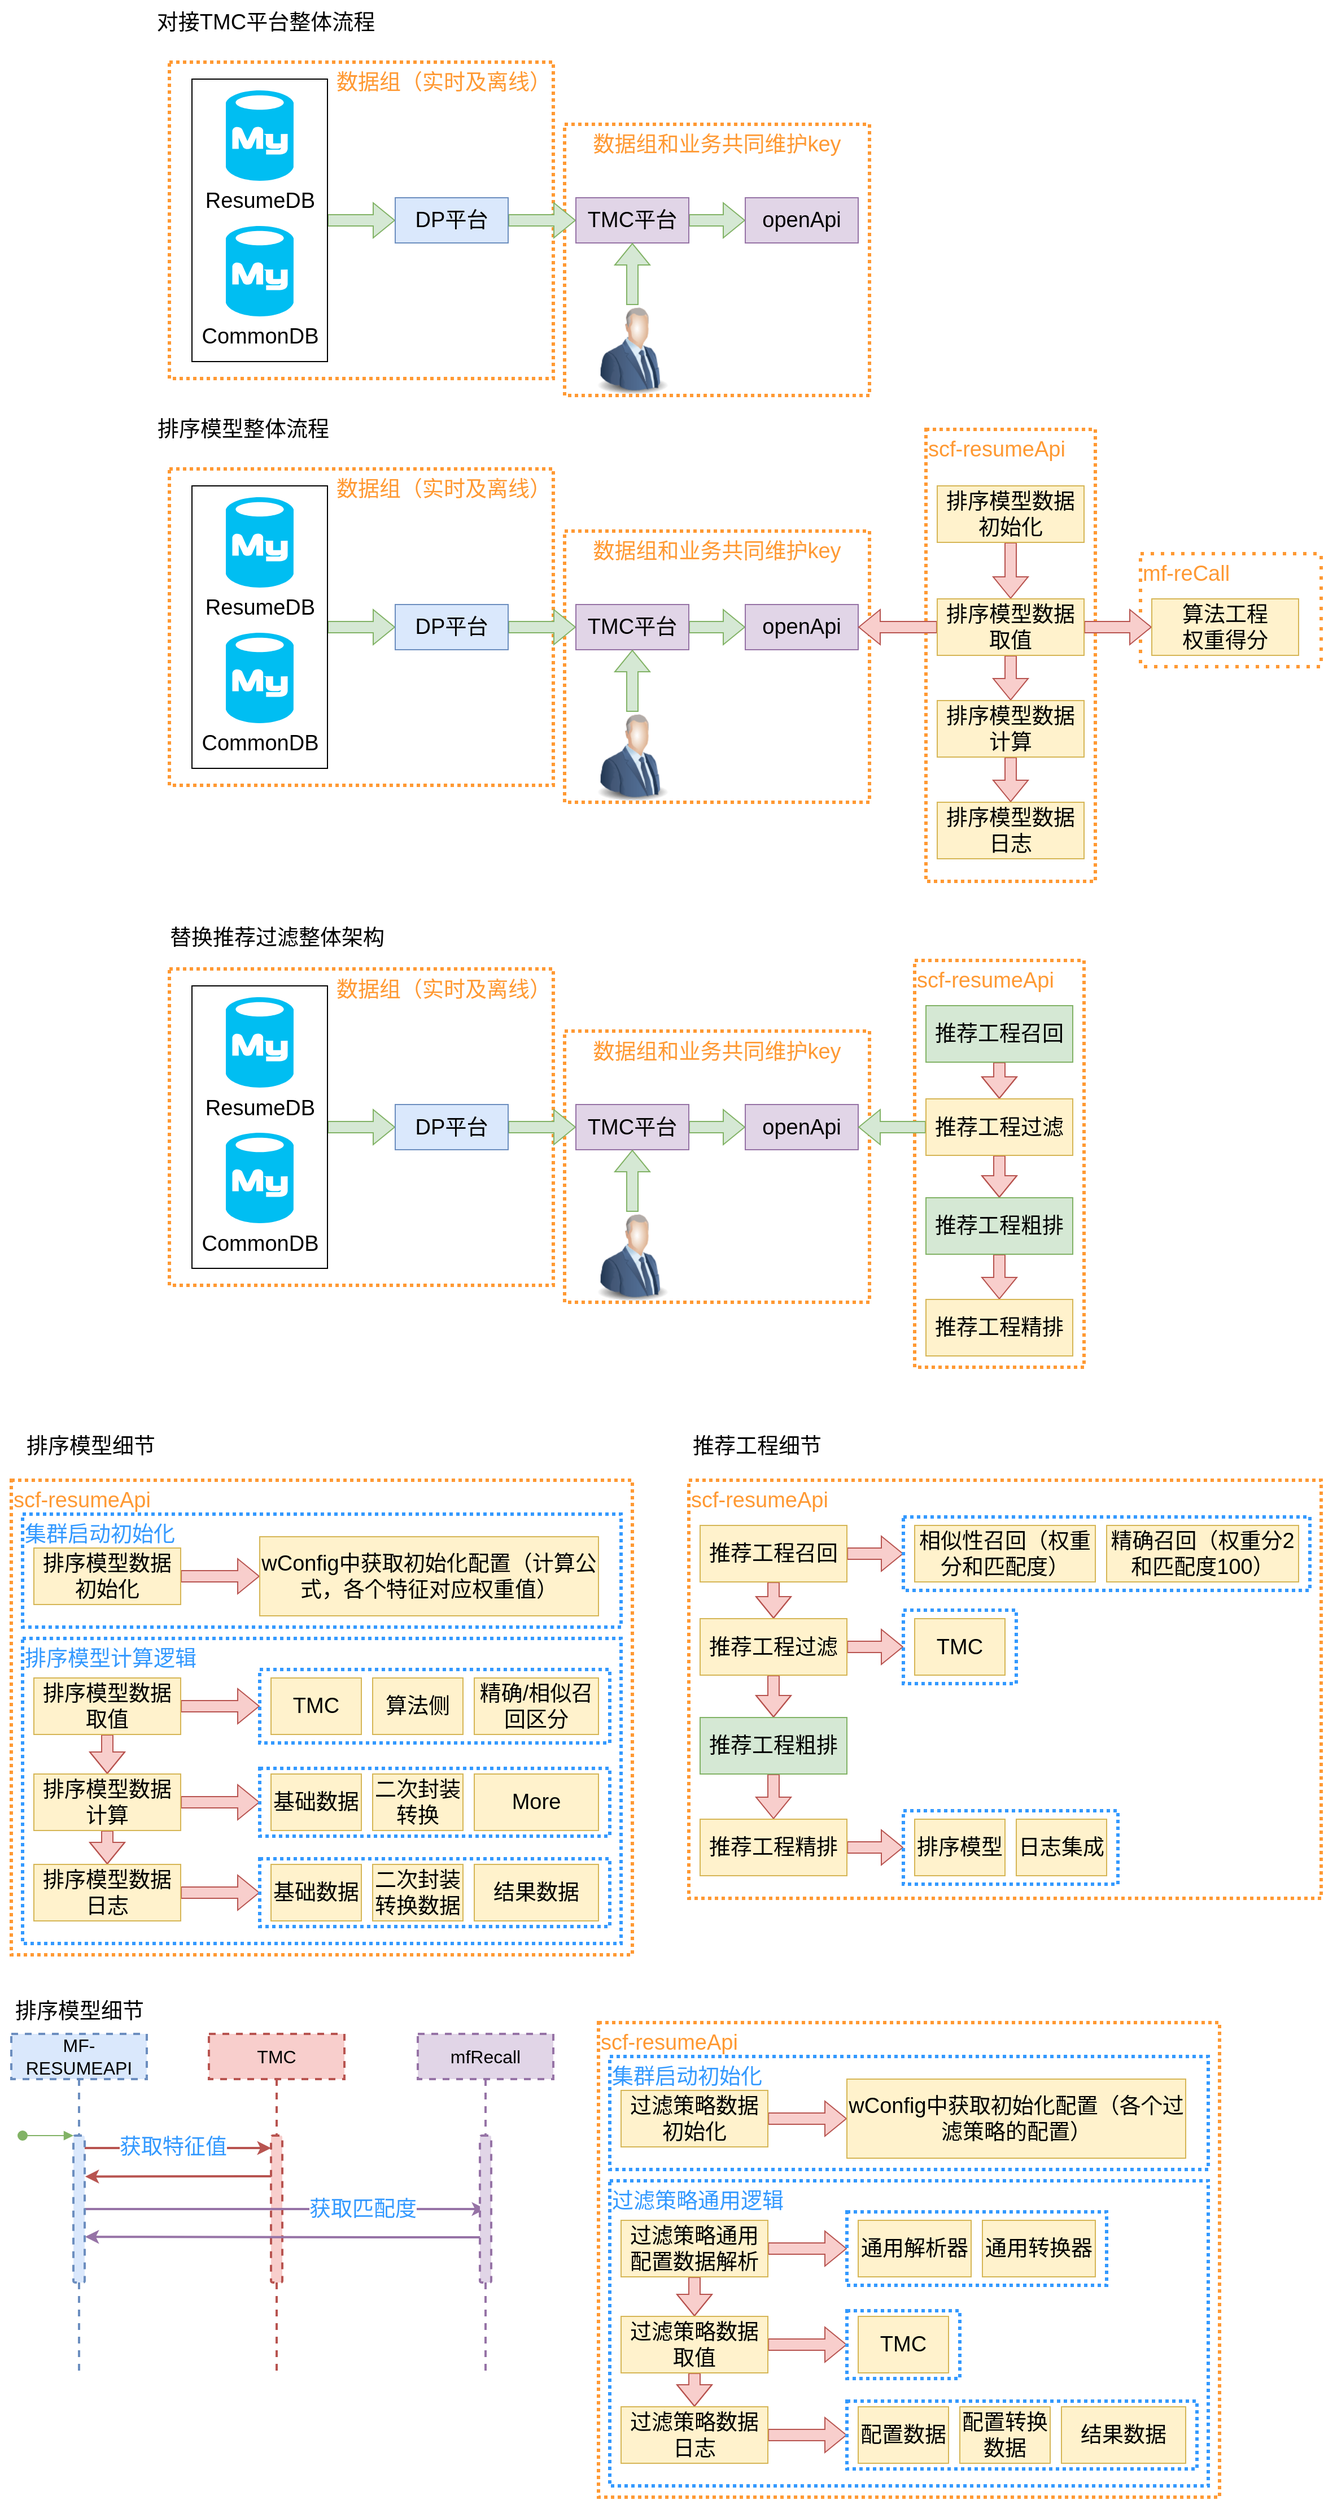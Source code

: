 <mxfile version="20.8.20" type="github">
  <diagram name="第 1 页" id="5mH8K1Bypizfiuxwx8Hr">
    <mxGraphModel dx="2166" dy="1158" grid="1" gridSize="10" guides="1" tooltips="1" connect="1" arrows="1" fold="1" page="0" pageScale="1" pageWidth="827" pageHeight="1169" math="0" shadow="0">
      <root>
        <mxCell id="0" />
        <mxCell id="1" parent="0" />
        <mxCell id="ymhxMs8yh-sM8fpUY3Rv-114" value="scf-resumeApi" style="rounded=0;whiteSpace=wrap;html=1;fontSize=19;dashed=1;dashPattern=1 1;strokeWidth=3;strokeColor=#FF9933;align=left;verticalAlign=top;fontColor=#FF9933;" vertex="1" parent="1">
          <mxGeometry x="-480" y="1200" width="550" height="420" as="geometry" />
        </mxCell>
        <mxCell id="ymhxMs8yh-sM8fpUY3Rv-125" value="排序模型计算逻辑" style="rounded=0;whiteSpace=wrap;html=1;dashed=1;dashPattern=1 1;strokeColor=#3399FF;strokeWidth=3;fontSize=19;fontColor=#3399FF;align=left;verticalAlign=top;" vertex="1" parent="1">
          <mxGeometry x="-470" y="1340" width="530" height="270" as="geometry" />
        </mxCell>
        <mxCell id="ymhxMs8yh-sM8fpUY3Rv-124" value="集群启动初始化" style="rounded=0;whiteSpace=wrap;html=1;dashed=1;dashPattern=1 1;strokeColor=#3399FF;strokeWidth=3;fontSize=19;fontColor=#3399FF;align=left;verticalAlign=top;" vertex="1" parent="1">
          <mxGeometry x="-470" y="1230" width="530" height="100" as="geometry" />
        </mxCell>
        <mxCell id="ymhxMs8yh-sM8fpUY3Rv-85" value="数据组和业务共同维护key" style="rounded=0;whiteSpace=wrap;html=1;dashed=1;dashPattern=1 1;strokeColor=#FF9933;strokeWidth=3;fontSize=19;fontColor=#FF9933;align=center;verticalAlign=top;" vertex="1" parent="1">
          <mxGeometry x="10" y="360" width="270" height="240" as="geometry" />
        </mxCell>
        <mxCell id="ymhxMs8yh-sM8fpUY3Rv-83" value="数据组和业务共同维护key" style="rounded=0;whiteSpace=wrap;html=1;dashed=1;dashPattern=1 1;strokeColor=#FF9933;strokeWidth=3;fontSize=19;fontColor=#FF9933;align=center;verticalAlign=top;" vertex="1" parent="1">
          <mxGeometry x="10" width="270" height="240" as="geometry" />
        </mxCell>
        <mxCell id="ymhxMs8yh-sM8fpUY3Rv-82" value="数据组（实时及离线）&lt;div style=&quot;&quot;&gt;&lt;/div&gt;" style="rounded=0;whiteSpace=wrap;html=1;dashed=1;dashPattern=1 1;strokeColor=#FF9933;strokeWidth=3;fontSize=19;fontColor=#FF9933;align=right;verticalAlign=top;" vertex="1" parent="1">
          <mxGeometry x="-340" y="305" width="340" height="280" as="geometry" />
        </mxCell>
        <mxCell id="ymhxMs8yh-sM8fpUY3Rv-81" value="数据组（实时及离线）" style="rounded=0;whiteSpace=wrap;html=1;dashed=1;dashPattern=1 1;strokeColor=#FF9933;strokeWidth=3;fontSize=19;fontColor=#FF9933;align=right;verticalAlign=top;" vertex="1" parent="1">
          <mxGeometry x="-340" y="-55" width="340" height="280" as="geometry" />
        </mxCell>
        <mxCell id="ymhxMs8yh-sM8fpUY3Rv-80" value="mf-reCall" style="rounded=0;whiteSpace=wrap;html=1;dashed=1;dashPattern=1 2;strokeColor=#FF9933;strokeWidth=3;fontSize=19;fontColor=#FF9933;align=left;verticalAlign=top;" vertex="1" parent="1">
          <mxGeometry x="520" y="380" width="160" height="100" as="geometry" />
        </mxCell>
        <mxCell id="ymhxMs8yh-sM8fpUY3Rv-73" value="scf-resumeApi" style="rounded=0;whiteSpace=wrap;html=1;fontSize=19;dashed=1;dashPattern=1 1;strokeWidth=3;strokeColor=#FF9933;align=left;verticalAlign=top;fontColor=#FF9933;" vertex="1" parent="1">
          <mxGeometry x="330" y="270" width="150" height="400" as="geometry" />
        </mxCell>
        <mxCell id="ymhxMs8yh-sM8fpUY3Rv-33" style="edgeStyle=orthogonalEdgeStyle;shape=flexArrow;rounded=0;orthogonalLoop=1;jettySize=auto;html=1;entryX=0;entryY=0.5;entryDx=0;entryDy=0;fontSize=19;fillColor=#d5e8d4;strokeColor=#82b366;" edge="1" parent="1" source="ymhxMs8yh-sM8fpUY3Rv-4" target="ymhxMs8yh-sM8fpUY3Rv-6">
          <mxGeometry relative="1" as="geometry" />
        </mxCell>
        <mxCell id="ymhxMs8yh-sM8fpUY3Rv-4" value="" style="rounded=0;whiteSpace=wrap;html=1;fontSize=19;" vertex="1" parent="1">
          <mxGeometry x="-320" y="-40" width="120" height="250" as="geometry" />
        </mxCell>
        <mxCell id="ymhxMs8yh-sM8fpUY3Rv-2" value="ResumeDB" style="verticalLabelPosition=bottom;html=1;verticalAlign=top;align=center;strokeColor=none;fillColor=#00BEF2;shape=mxgraph.azure.mysql_database;fontSize=19;" vertex="1" parent="1">
          <mxGeometry x="-290" y="-30" width="60" height="80" as="geometry" />
        </mxCell>
        <mxCell id="ymhxMs8yh-sM8fpUY3Rv-3" value="CommonDB" style="verticalLabelPosition=bottom;html=1;verticalAlign=top;align=center;strokeColor=none;fillColor=#00BEF2;shape=mxgraph.azure.mysql_database;fontSize=19;" vertex="1" parent="1">
          <mxGeometry x="-290" y="90" width="60" height="80" as="geometry" />
        </mxCell>
        <mxCell id="ymhxMs8yh-sM8fpUY3Rv-32" style="edgeStyle=orthogonalEdgeStyle;shape=flexArrow;rounded=0;orthogonalLoop=1;jettySize=auto;html=1;entryX=0;entryY=0.5;entryDx=0;entryDy=0;fontSize=19;fillColor=#d5e8d4;strokeColor=#82b366;" edge="1" parent="1" source="ymhxMs8yh-sM8fpUY3Rv-6" target="ymhxMs8yh-sM8fpUY3Rv-9">
          <mxGeometry relative="1" as="geometry" />
        </mxCell>
        <mxCell id="ymhxMs8yh-sM8fpUY3Rv-6" value="DP平台" style="rounded=0;whiteSpace=wrap;html=1;fontSize=19;fillColor=#dae8fc;strokeColor=#6c8ebf;" vertex="1" parent="1">
          <mxGeometry x="-140" y="65" width="100" height="40" as="geometry" />
        </mxCell>
        <mxCell id="ymhxMs8yh-sM8fpUY3Rv-31" style="edgeStyle=orthogonalEdgeStyle;shape=flexArrow;rounded=0;orthogonalLoop=1;jettySize=auto;html=1;entryX=0;entryY=0.5;entryDx=0;entryDy=0;fontSize=19;fillColor=#d5e8d4;strokeColor=#82b366;" edge="1" parent="1" source="ymhxMs8yh-sM8fpUY3Rv-9" target="ymhxMs8yh-sM8fpUY3Rv-18">
          <mxGeometry relative="1" as="geometry" />
        </mxCell>
        <mxCell id="ymhxMs8yh-sM8fpUY3Rv-9" value="TMC平台" style="rounded=0;whiteSpace=wrap;html=1;fontSize=19;fillColor=#e1d5e7;strokeColor=#9673a6;" vertex="1" parent="1">
          <mxGeometry x="20" y="65" width="100" height="40" as="geometry" />
        </mxCell>
        <mxCell id="ymhxMs8yh-sM8fpUY3Rv-35" style="edgeStyle=orthogonalEdgeStyle;shape=flexArrow;rounded=0;orthogonalLoop=1;jettySize=auto;html=1;entryX=0.5;entryY=1;entryDx=0;entryDy=0;fontSize=19;fillColor=#d5e8d4;strokeColor=#82b366;" edge="1" parent="1" source="ymhxMs8yh-sM8fpUY3Rv-10" target="ymhxMs8yh-sM8fpUY3Rv-9">
          <mxGeometry relative="1" as="geometry" />
        </mxCell>
        <mxCell id="ymhxMs8yh-sM8fpUY3Rv-10" value="" style="image;html=1;image=img/lib/clip_art/people/Suit_Man_Blue_128x128.png;fontSize=19;" vertex="1" parent="1">
          <mxGeometry x="30" y="160" width="80" height="80" as="geometry" />
        </mxCell>
        <mxCell id="ymhxMs8yh-sM8fpUY3Rv-18" value="openApi" style="rounded=0;whiteSpace=wrap;html=1;fontSize=19;fillColor=#e1d5e7;strokeColor=#9673a6;" vertex="1" parent="1">
          <mxGeometry x="170" y="65" width="100" height="40" as="geometry" />
        </mxCell>
        <mxCell id="ymhxMs8yh-sM8fpUY3Rv-26" value="对接TMC平台整体流程" style="text;html=1;align=center;verticalAlign=middle;resizable=0;points=[];autosize=1;strokeColor=none;fillColor=none;fontSize=19;" vertex="1" parent="1">
          <mxGeometry x="-365" y="-110" width="220" height="40" as="geometry" />
        </mxCell>
        <mxCell id="ymhxMs8yh-sM8fpUY3Rv-36" value="排序模型整体流程" style="text;html=1;align=center;verticalAlign=middle;resizable=0;points=[];autosize=1;strokeColor=none;fillColor=none;fontSize=19;" vertex="1" parent="1">
          <mxGeometry x="-365" y="250" width="180" height="40" as="geometry" />
        </mxCell>
        <mxCell id="ymhxMs8yh-sM8fpUY3Rv-49" style="edgeStyle=orthogonalEdgeStyle;shape=flexArrow;rounded=0;orthogonalLoop=1;jettySize=auto;html=1;entryX=0;entryY=0.5;entryDx=0;entryDy=0;fontSize=19;fillColor=#d5e8d4;strokeColor=#82b366;" edge="1" parent="1" source="ymhxMs8yh-sM8fpUY3Rv-50" target="ymhxMs8yh-sM8fpUY3Rv-54">
          <mxGeometry relative="1" as="geometry" />
        </mxCell>
        <mxCell id="ymhxMs8yh-sM8fpUY3Rv-50" value="" style="rounded=0;whiteSpace=wrap;html=1;fontSize=19;" vertex="1" parent="1">
          <mxGeometry x="-320" y="320" width="120" height="250" as="geometry" />
        </mxCell>
        <mxCell id="ymhxMs8yh-sM8fpUY3Rv-51" value="ResumeDB" style="verticalLabelPosition=bottom;html=1;verticalAlign=top;align=center;strokeColor=none;fillColor=#00BEF2;shape=mxgraph.azure.mysql_database;fontSize=19;" vertex="1" parent="1">
          <mxGeometry x="-290" y="330" width="60" height="80" as="geometry" />
        </mxCell>
        <mxCell id="ymhxMs8yh-sM8fpUY3Rv-52" value="CommonDB" style="verticalLabelPosition=bottom;html=1;verticalAlign=top;align=center;strokeColor=none;fillColor=#00BEF2;shape=mxgraph.azure.mysql_database;fontSize=19;" vertex="1" parent="1">
          <mxGeometry x="-290" y="450" width="60" height="80" as="geometry" />
        </mxCell>
        <mxCell id="ymhxMs8yh-sM8fpUY3Rv-53" style="edgeStyle=orthogonalEdgeStyle;shape=flexArrow;rounded=0;orthogonalLoop=1;jettySize=auto;html=1;entryX=0;entryY=0.5;entryDx=0;entryDy=0;fontSize=19;fillColor=#d5e8d4;strokeColor=#82b366;" edge="1" parent="1" source="ymhxMs8yh-sM8fpUY3Rv-54" target="ymhxMs8yh-sM8fpUY3Rv-56">
          <mxGeometry relative="1" as="geometry" />
        </mxCell>
        <mxCell id="ymhxMs8yh-sM8fpUY3Rv-54" value="DP平台" style="rounded=0;whiteSpace=wrap;html=1;fontSize=19;fillColor=#dae8fc;strokeColor=#6c8ebf;" vertex="1" parent="1">
          <mxGeometry x="-140" y="425" width="100" height="40" as="geometry" />
        </mxCell>
        <mxCell id="ymhxMs8yh-sM8fpUY3Rv-55" style="edgeStyle=orthogonalEdgeStyle;shape=flexArrow;rounded=0;orthogonalLoop=1;jettySize=auto;html=1;entryX=0;entryY=0.5;entryDx=0;entryDy=0;fontSize=19;fillColor=#d5e8d4;strokeColor=#82b366;" edge="1" parent="1" source="ymhxMs8yh-sM8fpUY3Rv-56" target="ymhxMs8yh-sM8fpUY3Rv-60">
          <mxGeometry relative="1" as="geometry" />
        </mxCell>
        <mxCell id="ymhxMs8yh-sM8fpUY3Rv-56" value="TMC平台" style="rounded=0;whiteSpace=wrap;html=1;fontSize=19;fillColor=#e1d5e7;strokeColor=#9673a6;" vertex="1" parent="1">
          <mxGeometry x="20" y="425" width="100" height="40" as="geometry" />
        </mxCell>
        <mxCell id="ymhxMs8yh-sM8fpUY3Rv-57" style="edgeStyle=orthogonalEdgeStyle;shape=flexArrow;rounded=0;orthogonalLoop=1;jettySize=auto;html=1;entryX=0.5;entryY=1;entryDx=0;entryDy=0;fontSize=19;fillColor=#d5e8d4;strokeColor=#82b366;" edge="1" parent="1" source="ymhxMs8yh-sM8fpUY3Rv-58" target="ymhxMs8yh-sM8fpUY3Rv-56">
          <mxGeometry relative="1" as="geometry" />
        </mxCell>
        <mxCell id="ymhxMs8yh-sM8fpUY3Rv-58" value="" style="image;html=1;image=img/lib/clip_art/people/Suit_Man_Blue_128x128.png;fontSize=19;" vertex="1" parent="1">
          <mxGeometry x="30" y="520" width="80" height="80" as="geometry" />
        </mxCell>
        <mxCell id="ymhxMs8yh-sM8fpUY3Rv-60" value="openApi" style="rounded=0;whiteSpace=wrap;html=1;fontSize=19;fillColor=#e1d5e7;strokeColor=#9673a6;" vertex="1" parent="1">
          <mxGeometry x="170" y="425" width="100" height="40" as="geometry" />
        </mxCell>
        <mxCell id="ymhxMs8yh-sM8fpUY3Rv-64" value="" style="edgeStyle=orthogonalEdgeStyle;shape=flexArrow;rounded=0;orthogonalLoop=1;jettySize=auto;html=1;fontSize=19;fillColor=#f8cecc;strokeColor=#b85450;" edge="1" parent="1" source="ymhxMs8yh-sM8fpUY3Rv-62" target="ymhxMs8yh-sM8fpUY3Rv-63">
          <mxGeometry relative="1" as="geometry" />
        </mxCell>
        <mxCell id="ymhxMs8yh-sM8fpUY3Rv-62" value="排序模型数据初始化" style="rounded=0;whiteSpace=wrap;html=1;fontSize=19;fillColor=#fff2cc;strokeColor=#d6b656;" vertex="1" parent="1">
          <mxGeometry x="340" y="320" width="130" height="50" as="geometry" />
        </mxCell>
        <mxCell id="ymhxMs8yh-sM8fpUY3Rv-66" value="" style="edgeStyle=orthogonalEdgeStyle;shape=flexArrow;rounded=0;orthogonalLoop=1;jettySize=auto;html=1;fontSize=19;fillColor=#f8cecc;strokeColor=#b85450;" edge="1" parent="1" source="ymhxMs8yh-sM8fpUY3Rv-63" target="ymhxMs8yh-sM8fpUY3Rv-65">
          <mxGeometry relative="1" as="geometry" />
        </mxCell>
        <mxCell id="ymhxMs8yh-sM8fpUY3Rv-71" value="" style="edgeStyle=orthogonalEdgeStyle;shape=flexArrow;rounded=0;orthogonalLoop=1;jettySize=auto;html=1;fontSize=19;fillColor=#f8cecc;strokeColor=#b85450;" edge="1" parent="1" source="ymhxMs8yh-sM8fpUY3Rv-63" target="ymhxMs8yh-sM8fpUY3Rv-70">
          <mxGeometry relative="1" as="geometry" />
        </mxCell>
        <mxCell id="ymhxMs8yh-sM8fpUY3Rv-170" style="edgeStyle=orthogonalEdgeStyle;shape=flexArrow;rounded=0;orthogonalLoop=1;jettySize=auto;html=1;entryX=1;entryY=0.5;entryDx=0;entryDy=0;fontSize=19;fontColor=#3399FF;fillColor=#f8cecc;strokeColor=#b85450;" edge="1" parent="1" source="ymhxMs8yh-sM8fpUY3Rv-63" target="ymhxMs8yh-sM8fpUY3Rv-60">
          <mxGeometry relative="1" as="geometry" />
        </mxCell>
        <mxCell id="ymhxMs8yh-sM8fpUY3Rv-63" value="排序模型数据&lt;br&gt;取值" style="rounded=0;whiteSpace=wrap;html=1;fontSize=19;fillColor=#fff2cc;strokeColor=#d6b656;" vertex="1" parent="1">
          <mxGeometry x="340" y="420" width="130" height="50" as="geometry" />
        </mxCell>
        <mxCell id="ymhxMs8yh-sM8fpUY3Rv-68" value="" style="edgeStyle=orthogonalEdgeStyle;shape=flexArrow;rounded=0;orthogonalLoop=1;jettySize=auto;html=1;fontSize=19;fillColor=#f8cecc;strokeColor=#b85450;" edge="1" parent="1" source="ymhxMs8yh-sM8fpUY3Rv-65" target="ymhxMs8yh-sM8fpUY3Rv-67">
          <mxGeometry relative="1" as="geometry" />
        </mxCell>
        <mxCell id="ymhxMs8yh-sM8fpUY3Rv-65" value="排序模型数据&lt;br&gt;计算" style="rounded=0;whiteSpace=wrap;html=1;fontSize=19;fillColor=#fff2cc;strokeColor=#d6b656;" vertex="1" parent="1">
          <mxGeometry x="340" y="510" width="130" height="50" as="geometry" />
        </mxCell>
        <mxCell id="ymhxMs8yh-sM8fpUY3Rv-67" value="排序模型数据&lt;br&gt;日志" style="rounded=0;whiteSpace=wrap;html=1;fontSize=19;fillColor=#fff2cc;strokeColor=#d6b656;" vertex="1" parent="1">
          <mxGeometry x="340" y="600" width="130" height="50" as="geometry" />
        </mxCell>
        <mxCell id="ymhxMs8yh-sM8fpUY3Rv-70" value="算法工程&lt;br&gt;权重得分" style="rounded=0;whiteSpace=wrap;html=1;fontSize=19;fillColor=#fff2cc;strokeColor=#d6b656;" vertex="1" parent="1">
          <mxGeometry x="530" y="420" width="130" height="50" as="geometry" />
        </mxCell>
        <mxCell id="ymhxMs8yh-sM8fpUY3Rv-74" value="替换推荐过滤整体架构" style="text;html=1;align=center;verticalAlign=middle;resizable=0;points=[];autosize=1;strokeColor=none;fillColor=none;fontSize=19;" vertex="1" parent="1">
          <mxGeometry x="-350" y="700" width="210" height="40" as="geometry" />
        </mxCell>
        <mxCell id="ymhxMs8yh-sM8fpUY3Rv-86" value="数据组和业务共同维护key" style="rounded=0;whiteSpace=wrap;html=1;dashed=1;dashPattern=1 1;strokeColor=#FF9933;strokeWidth=3;fontSize=19;fontColor=#FF9933;align=center;verticalAlign=top;" vertex="1" parent="1">
          <mxGeometry x="10" y="802.5" width="270" height="240" as="geometry" />
        </mxCell>
        <mxCell id="ymhxMs8yh-sM8fpUY3Rv-87" value="数据组（实时及离线）" style="rounded=0;whiteSpace=wrap;html=1;dashed=1;dashPattern=1 1;strokeColor=#FF9933;strokeWidth=3;fontSize=19;fontColor=#FF9933;align=right;verticalAlign=top;" vertex="1" parent="1">
          <mxGeometry x="-340" y="747.5" width="340" height="280" as="geometry" />
        </mxCell>
        <mxCell id="ymhxMs8yh-sM8fpUY3Rv-88" style="edgeStyle=orthogonalEdgeStyle;shape=flexArrow;rounded=0;orthogonalLoop=1;jettySize=auto;html=1;entryX=0;entryY=0.5;entryDx=0;entryDy=0;fontSize=19;fillColor=#d5e8d4;strokeColor=#82b366;" edge="1" parent="1" source="ymhxMs8yh-sM8fpUY3Rv-89" target="ymhxMs8yh-sM8fpUY3Rv-93">
          <mxGeometry relative="1" as="geometry" />
        </mxCell>
        <mxCell id="ymhxMs8yh-sM8fpUY3Rv-89" value="" style="rounded=0;whiteSpace=wrap;html=1;fontSize=19;" vertex="1" parent="1">
          <mxGeometry x="-320" y="762.5" width="120" height="250" as="geometry" />
        </mxCell>
        <mxCell id="ymhxMs8yh-sM8fpUY3Rv-90" value="ResumeDB" style="verticalLabelPosition=bottom;html=1;verticalAlign=top;align=center;strokeColor=none;fillColor=#00BEF2;shape=mxgraph.azure.mysql_database;fontSize=19;" vertex="1" parent="1">
          <mxGeometry x="-290" y="772.5" width="60" height="80" as="geometry" />
        </mxCell>
        <mxCell id="ymhxMs8yh-sM8fpUY3Rv-91" value="CommonDB" style="verticalLabelPosition=bottom;html=1;verticalAlign=top;align=center;strokeColor=none;fillColor=#00BEF2;shape=mxgraph.azure.mysql_database;fontSize=19;" vertex="1" parent="1">
          <mxGeometry x="-290" y="892.5" width="60" height="80" as="geometry" />
        </mxCell>
        <mxCell id="ymhxMs8yh-sM8fpUY3Rv-92" style="edgeStyle=orthogonalEdgeStyle;shape=flexArrow;rounded=0;orthogonalLoop=1;jettySize=auto;html=1;entryX=0;entryY=0.5;entryDx=0;entryDy=0;fontSize=19;fillColor=#d5e8d4;strokeColor=#82b366;" edge="1" parent="1" source="ymhxMs8yh-sM8fpUY3Rv-93" target="ymhxMs8yh-sM8fpUY3Rv-95">
          <mxGeometry relative="1" as="geometry" />
        </mxCell>
        <mxCell id="ymhxMs8yh-sM8fpUY3Rv-93" value="DP平台" style="rounded=0;whiteSpace=wrap;html=1;fontSize=19;fillColor=#dae8fc;strokeColor=#6c8ebf;" vertex="1" parent="1">
          <mxGeometry x="-140" y="867.5" width="100" height="40" as="geometry" />
        </mxCell>
        <mxCell id="ymhxMs8yh-sM8fpUY3Rv-94" style="edgeStyle=orthogonalEdgeStyle;shape=flexArrow;rounded=0;orthogonalLoop=1;jettySize=auto;html=1;entryX=0;entryY=0.5;entryDx=0;entryDy=0;fontSize=19;fillColor=#d5e8d4;strokeColor=#82b366;" edge="1" parent="1" source="ymhxMs8yh-sM8fpUY3Rv-95" target="ymhxMs8yh-sM8fpUY3Rv-99">
          <mxGeometry relative="1" as="geometry" />
        </mxCell>
        <mxCell id="ymhxMs8yh-sM8fpUY3Rv-95" value="TMC平台" style="rounded=0;whiteSpace=wrap;html=1;fontSize=19;fillColor=#e1d5e7;strokeColor=#9673a6;" vertex="1" parent="1">
          <mxGeometry x="20" y="867.5" width="100" height="40" as="geometry" />
        </mxCell>
        <mxCell id="ymhxMs8yh-sM8fpUY3Rv-96" style="edgeStyle=orthogonalEdgeStyle;shape=flexArrow;rounded=0;orthogonalLoop=1;jettySize=auto;html=1;entryX=0.5;entryY=1;entryDx=0;entryDy=0;fontSize=19;fillColor=#d5e8d4;strokeColor=#82b366;" edge="1" parent="1" source="ymhxMs8yh-sM8fpUY3Rv-97" target="ymhxMs8yh-sM8fpUY3Rv-95">
          <mxGeometry relative="1" as="geometry" />
        </mxCell>
        <mxCell id="ymhxMs8yh-sM8fpUY3Rv-97" value="" style="image;html=1;image=img/lib/clip_art/people/Suit_Man_Blue_128x128.png;fontSize=19;" vertex="1" parent="1">
          <mxGeometry x="30" y="962.5" width="80" height="80" as="geometry" />
        </mxCell>
        <mxCell id="ymhxMs8yh-sM8fpUY3Rv-99" value="openApi" style="rounded=0;whiteSpace=wrap;html=1;fontSize=19;fillColor=#e1d5e7;strokeColor=#9673a6;" vertex="1" parent="1">
          <mxGeometry x="170" y="867.5" width="100" height="40" as="geometry" />
        </mxCell>
        <mxCell id="ymhxMs8yh-sM8fpUY3Rv-102" value="scf-resumeApi" style="rounded=0;whiteSpace=wrap;html=1;fontSize=19;dashed=1;dashPattern=1 1;strokeWidth=3;strokeColor=#FF9933;align=left;verticalAlign=top;fontColor=#FF9933;" vertex="1" parent="1">
          <mxGeometry x="320" y="740" width="150" height="360" as="geometry" />
        </mxCell>
        <mxCell id="ymhxMs8yh-sM8fpUY3Rv-103" value="" style="edgeStyle=orthogonalEdgeStyle;shape=flexArrow;rounded=0;orthogonalLoop=1;jettySize=auto;html=1;fontSize=19;fillColor=#f8cecc;strokeColor=#b85450;" edge="1" parent="1" source="ymhxMs8yh-sM8fpUY3Rv-104" target="ymhxMs8yh-sM8fpUY3Rv-106">
          <mxGeometry relative="1" as="geometry" />
        </mxCell>
        <mxCell id="ymhxMs8yh-sM8fpUY3Rv-104" value="推荐工程召回" style="rounded=0;whiteSpace=wrap;html=1;fontSize=19;fillColor=#d5e8d4;strokeColor=#82b366;" vertex="1" parent="1">
          <mxGeometry x="330" y="780" width="130" height="50" as="geometry" />
        </mxCell>
        <mxCell id="ymhxMs8yh-sM8fpUY3Rv-105" value="" style="edgeStyle=orthogonalEdgeStyle;shape=flexArrow;rounded=0;orthogonalLoop=1;jettySize=auto;html=1;fontSize=19;fillColor=#f8cecc;strokeColor=#b85450;" edge="1" parent="1" source="ymhxMs8yh-sM8fpUY3Rv-106" target="ymhxMs8yh-sM8fpUY3Rv-108">
          <mxGeometry relative="1" as="geometry" />
        </mxCell>
        <mxCell id="ymhxMs8yh-sM8fpUY3Rv-169" style="edgeStyle=orthogonalEdgeStyle;shape=flexArrow;rounded=0;orthogonalLoop=1;jettySize=auto;html=1;entryX=1;entryY=0.5;entryDx=0;entryDy=0;fontSize=19;fontColor=#3399FF;fillColor=#d5e8d4;strokeColor=#82b366;" edge="1" parent="1" source="ymhxMs8yh-sM8fpUY3Rv-106" target="ymhxMs8yh-sM8fpUY3Rv-99">
          <mxGeometry relative="1" as="geometry" />
        </mxCell>
        <mxCell id="ymhxMs8yh-sM8fpUY3Rv-106" value="推荐工程过滤" style="rounded=0;whiteSpace=wrap;html=1;fontSize=19;fillColor=#fff2cc;strokeColor=#d6b656;" vertex="1" parent="1">
          <mxGeometry x="330" y="862.5" width="130" height="50" as="geometry" />
        </mxCell>
        <mxCell id="ymhxMs8yh-sM8fpUY3Rv-107" value="" style="edgeStyle=orthogonalEdgeStyle;shape=flexArrow;rounded=0;orthogonalLoop=1;jettySize=auto;html=1;fontSize=19;fillColor=#f8cecc;strokeColor=#b85450;" edge="1" parent="1" source="ymhxMs8yh-sM8fpUY3Rv-108" target="ymhxMs8yh-sM8fpUY3Rv-109">
          <mxGeometry relative="1" as="geometry" />
        </mxCell>
        <mxCell id="ymhxMs8yh-sM8fpUY3Rv-108" value="推荐工程粗排" style="rounded=0;whiteSpace=wrap;html=1;fontSize=19;fillColor=#d5e8d4;strokeColor=#82b366;" vertex="1" parent="1">
          <mxGeometry x="330" y="950" width="130" height="50" as="geometry" />
        </mxCell>
        <mxCell id="ymhxMs8yh-sM8fpUY3Rv-109" value="推荐工程精排" style="rounded=0;whiteSpace=wrap;html=1;fontSize=19;fillColor=#fff2cc;strokeColor=#d6b656;" vertex="1" parent="1">
          <mxGeometry x="330" y="1040" width="130" height="50" as="geometry" />
        </mxCell>
        <mxCell id="ymhxMs8yh-sM8fpUY3Rv-113" value="排序模型细节" style="text;html=1;align=center;verticalAlign=middle;resizable=0;points=[];autosize=1;strokeColor=none;fillColor=none;fontSize=19;" vertex="1" parent="1">
          <mxGeometry x="-480" y="1150" width="140" height="40" as="geometry" />
        </mxCell>
        <mxCell id="ymhxMs8yh-sM8fpUY3Rv-123" value="" style="edgeStyle=orthogonalEdgeStyle;shape=flexArrow;rounded=0;orthogonalLoop=1;jettySize=auto;html=1;fontSize=19;fontColor=#FF9933;fillColor=#f8cecc;strokeColor=#b85450;" edge="1" parent="1" source="ymhxMs8yh-sM8fpUY3Rv-116" target="ymhxMs8yh-sM8fpUY3Rv-122">
          <mxGeometry relative="1" as="geometry" />
        </mxCell>
        <mxCell id="ymhxMs8yh-sM8fpUY3Rv-116" value="排序模型数据初始化" style="rounded=0;whiteSpace=wrap;html=1;fontSize=19;fillColor=#fff2cc;strokeColor=#d6b656;" vertex="1" parent="1">
          <mxGeometry x="-460" y="1260" width="130" height="50" as="geometry" />
        </mxCell>
        <mxCell id="ymhxMs8yh-sM8fpUY3Rv-117" value="" style="edgeStyle=orthogonalEdgeStyle;shape=flexArrow;rounded=0;orthogonalLoop=1;jettySize=auto;html=1;fontSize=19;fillColor=#f8cecc;strokeColor=#b85450;" edge="1" parent="1" source="ymhxMs8yh-sM8fpUY3Rv-118" target="ymhxMs8yh-sM8fpUY3Rv-120">
          <mxGeometry relative="1" as="geometry" />
        </mxCell>
        <mxCell id="ymhxMs8yh-sM8fpUY3Rv-130" style="edgeStyle=orthogonalEdgeStyle;shape=flexArrow;rounded=0;orthogonalLoop=1;jettySize=auto;html=1;entryX=0;entryY=0.5;entryDx=0;entryDy=0;fontSize=19;fontColor=#3399FF;fillColor=#f8cecc;strokeColor=#b85450;" edge="1" parent="1" source="ymhxMs8yh-sM8fpUY3Rv-118" target="ymhxMs8yh-sM8fpUY3Rv-129">
          <mxGeometry relative="1" as="geometry" />
        </mxCell>
        <mxCell id="ymhxMs8yh-sM8fpUY3Rv-118" value="排序模型数据取值" style="rounded=0;whiteSpace=wrap;html=1;fontSize=19;fillColor=#fff2cc;strokeColor=#d6b656;" vertex="1" parent="1">
          <mxGeometry x="-460" y="1375" width="130" height="50" as="geometry" />
        </mxCell>
        <mxCell id="ymhxMs8yh-sM8fpUY3Rv-119" value="" style="edgeStyle=orthogonalEdgeStyle;shape=flexArrow;rounded=0;orthogonalLoop=1;jettySize=auto;html=1;fontSize=19;fillColor=#f8cecc;strokeColor=#b85450;" edge="1" parent="1" source="ymhxMs8yh-sM8fpUY3Rv-120" target="ymhxMs8yh-sM8fpUY3Rv-121">
          <mxGeometry relative="1" as="geometry" />
        </mxCell>
        <mxCell id="ymhxMs8yh-sM8fpUY3Rv-133" style="edgeStyle=orthogonalEdgeStyle;shape=flexArrow;rounded=0;orthogonalLoop=1;jettySize=auto;html=1;entryX=0;entryY=0.5;entryDx=0;entryDy=0;fontSize=19;fontColor=#3399FF;fillColor=#f8cecc;strokeColor=#b85450;" edge="1" parent="1" source="ymhxMs8yh-sM8fpUY3Rv-120" target="ymhxMs8yh-sM8fpUY3Rv-132">
          <mxGeometry relative="1" as="geometry" />
        </mxCell>
        <mxCell id="ymhxMs8yh-sM8fpUY3Rv-120" value="排序模型数据&lt;br&gt;计算" style="rounded=0;whiteSpace=wrap;html=1;fontSize=19;fillColor=#fff2cc;strokeColor=#d6b656;" vertex="1" parent="1">
          <mxGeometry x="-460" y="1460" width="130" height="50" as="geometry" />
        </mxCell>
        <mxCell id="ymhxMs8yh-sM8fpUY3Rv-138" style="edgeStyle=orthogonalEdgeStyle;shape=flexArrow;rounded=0;orthogonalLoop=1;jettySize=auto;html=1;entryX=0;entryY=0.5;entryDx=0;entryDy=0;fontSize=19;fontColor=#3399FF;fillColor=#f8cecc;strokeColor=#b85450;" edge="1" parent="1" source="ymhxMs8yh-sM8fpUY3Rv-121" target="ymhxMs8yh-sM8fpUY3Rv-137">
          <mxGeometry relative="1" as="geometry" />
        </mxCell>
        <mxCell id="ymhxMs8yh-sM8fpUY3Rv-121" value="排序模型数据&lt;br&gt;日志" style="rounded=0;whiteSpace=wrap;html=1;fontSize=19;fillColor=#fff2cc;strokeColor=#d6b656;" vertex="1" parent="1">
          <mxGeometry x="-460" y="1540" width="130" height="50" as="geometry" />
        </mxCell>
        <mxCell id="ymhxMs8yh-sM8fpUY3Rv-122" value="wConfig中获取初始化配置（计算公式，各个特征对应权重值）" style="rounded=0;whiteSpace=wrap;html=1;fontSize=19;fillColor=#fff2cc;strokeColor=#d6b656;" vertex="1" parent="1">
          <mxGeometry x="-260" y="1250" width="300" height="70" as="geometry" />
        </mxCell>
        <mxCell id="ymhxMs8yh-sM8fpUY3Rv-129" value="" style="rounded=0;whiteSpace=wrap;html=1;dashed=1;dashPattern=1 1;strokeColor=#3399FF;strokeWidth=3;fontSize=19;fontColor=#3399FF;" vertex="1" parent="1">
          <mxGeometry x="-260" y="1367.5" width="310" height="65" as="geometry" />
        </mxCell>
        <mxCell id="ymhxMs8yh-sM8fpUY3Rv-126" value="TMC" style="rounded=0;whiteSpace=wrap;html=1;fontSize=19;fillColor=#fff2cc;strokeColor=#d6b656;" vertex="1" parent="1">
          <mxGeometry x="-250" y="1375" width="80" height="50" as="geometry" />
        </mxCell>
        <mxCell id="ymhxMs8yh-sM8fpUY3Rv-128" value="算法侧" style="rounded=0;whiteSpace=wrap;html=1;fontSize=19;fillColor=#fff2cc;strokeColor=#d6b656;" vertex="1" parent="1">
          <mxGeometry x="-160" y="1375" width="80" height="50" as="geometry" />
        </mxCell>
        <mxCell id="ymhxMs8yh-sM8fpUY3Rv-131" value="精确/相似召回区分" style="rounded=0;whiteSpace=wrap;html=1;fontSize=19;fillColor=#fff2cc;strokeColor=#d6b656;" vertex="1" parent="1">
          <mxGeometry x="-70" y="1375" width="110" height="50" as="geometry" />
        </mxCell>
        <mxCell id="ymhxMs8yh-sM8fpUY3Rv-132" value="" style="rounded=0;whiteSpace=wrap;html=1;dashed=1;dashPattern=1 1;strokeColor=#3399FF;strokeWidth=3;fontSize=19;fontColor=#3399FF;" vertex="1" parent="1">
          <mxGeometry x="-260" y="1455" width="310" height="60" as="geometry" />
        </mxCell>
        <mxCell id="ymhxMs8yh-sM8fpUY3Rv-134" value="基础数据" style="rounded=0;whiteSpace=wrap;html=1;fontSize=19;fillColor=#fff2cc;strokeColor=#d6b656;" vertex="1" parent="1">
          <mxGeometry x="-250" y="1460" width="80" height="50" as="geometry" />
        </mxCell>
        <mxCell id="ymhxMs8yh-sM8fpUY3Rv-135" value="二次封装&lt;br&gt;转换" style="rounded=0;whiteSpace=wrap;html=1;fontSize=19;fillColor=#fff2cc;strokeColor=#d6b656;" vertex="1" parent="1">
          <mxGeometry x="-160" y="1460" width="80" height="50" as="geometry" />
        </mxCell>
        <mxCell id="ymhxMs8yh-sM8fpUY3Rv-136" value="More" style="rounded=0;whiteSpace=wrap;html=1;fontSize=19;fillColor=#fff2cc;strokeColor=#d6b656;" vertex="1" parent="1">
          <mxGeometry x="-70" y="1460" width="110" height="50" as="geometry" />
        </mxCell>
        <mxCell id="ymhxMs8yh-sM8fpUY3Rv-137" value="" style="rounded=0;whiteSpace=wrap;html=1;dashed=1;dashPattern=1 1;strokeColor=#3399FF;strokeWidth=3;fontSize=19;fontColor=#3399FF;" vertex="1" parent="1">
          <mxGeometry x="-260" y="1535" width="310" height="60" as="geometry" />
        </mxCell>
        <mxCell id="ymhxMs8yh-sM8fpUY3Rv-140" value="基础数据" style="rounded=0;whiteSpace=wrap;html=1;fontSize=19;fillColor=#fff2cc;strokeColor=#d6b656;" vertex="1" parent="1">
          <mxGeometry x="-250" y="1540" width="80" height="50" as="geometry" />
        </mxCell>
        <mxCell id="ymhxMs8yh-sM8fpUY3Rv-141" value="二次封装转换数据" style="rounded=0;whiteSpace=wrap;html=1;fontSize=19;fillColor=#fff2cc;strokeColor=#d6b656;" vertex="1" parent="1">
          <mxGeometry x="-160" y="1540" width="80" height="50" as="geometry" />
        </mxCell>
        <mxCell id="ymhxMs8yh-sM8fpUY3Rv-142" value="结果数据" style="rounded=0;whiteSpace=wrap;html=1;fontSize=19;fillColor=#fff2cc;strokeColor=#d6b656;" vertex="1" parent="1">
          <mxGeometry x="-70" y="1540" width="110" height="50" as="geometry" />
        </mxCell>
        <mxCell id="ymhxMs8yh-sM8fpUY3Rv-143" value="推荐工程细节" style="text;html=1;align=center;verticalAlign=middle;resizable=0;points=[];autosize=1;strokeColor=none;fillColor=none;fontSize=19;" vertex="1" parent="1">
          <mxGeometry x="110" y="1150" width="140" height="40" as="geometry" />
        </mxCell>
        <mxCell id="ymhxMs8yh-sM8fpUY3Rv-144" value="scf-resumeApi" style="rounded=0;whiteSpace=wrap;html=1;fontSize=19;dashed=1;dashPattern=1 1;strokeWidth=3;strokeColor=#FF9933;align=left;verticalAlign=top;fontColor=#FF9933;" vertex="1" parent="1">
          <mxGeometry x="120" y="1200" width="560" height="370" as="geometry" />
        </mxCell>
        <mxCell id="ymhxMs8yh-sM8fpUY3Rv-145" value="" style="edgeStyle=orthogonalEdgeStyle;shape=flexArrow;rounded=0;orthogonalLoop=1;jettySize=auto;html=1;fontSize=19;fillColor=#f8cecc;strokeColor=#b85450;" edge="1" parent="1" source="ymhxMs8yh-sM8fpUY3Rv-146" target="ymhxMs8yh-sM8fpUY3Rv-148">
          <mxGeometry relative="1" as="geometry" />
        </mxCell>
        <mxCell id="ymhxMs8yh-sM8fpUY3Rv-172" style="edgeStyle=orthogonalEdgeStyle;shape=flexArrow;rounded=0;orthogonalLoop=1;jettySize=auto;html=1;entryX=0;entryY=0.5;entryDx=0;entryDy=0;fontSize=19;fontColor=#3399FF;fillColor=#f8cecc;strokeColor=#b85450;" edge="1" parent="1" source="ymhxMs8yh-sM8fpUY3Rv-146" target="ymhxMs8yh-sM8fpUY3Rv-171">
          <mxGeometry relative="1" as="geometry" />
        </mxCell>
        <mxCell id="ymhxMs8yh-sM8fpUY3Rv-146" value="推荐工程召回" style="rounded=0;whiteSpace=wrap;html=1;fontSize=19;fillColor=#fff2cc;strokeColor=#d6b656;" vertex="1" parent="1">
          <mxGeometry x="130" y="1240" width="130" height="50" as="geometry" />
        </mxCell>
        <mxCell id="ymhxMs8yh-sM8fpUY3Rv-147" value="" style="edgeStyle=orthogonalEdgeStyle;shape=flexArrow;rounded=0;orthogonalLoop=1;jettySize=auto;html=1;fontSize=19;fillColor=#f8cecc;strokeColor=#b85450;" edge="1" parent="1" source="ymhxMs8yh-sM8fpUY3Rv-148" target="ymhxMs8yh-sM8fpUY3Rv-150">
          <mxGeometry relative="1" as="geometry" />
        </mxCell>
        <mxCell id="ymhxMs8yh-sM8fpUY3Rv-158" style="edgeStyle=orthogonalEdgeStyle;shape=flexArrow;rounded=0;orthogonalLoop=1;jettySize=auto;html=1;entryX=0;entryY=0.5;entryDx=0;entryDy=0;fontSize=19;fontColor=#3399FF;fillColor=#f8cecc;strokeColor=#b85450;" edge="1" parent="1" source="ymhxMs8yh-sM8fpUY3Rv-148" target="ymhxMs8yh-sM8fpUY3Rv-156">
          <mxGeometry relative="1" as="geometry" />
        </mxCell>
        <mxCell id="ymhxMs8yh-sM8fpUY3Rv-148" value="推荐工程过滤" style="rounded=0;whiteSpace=wrap;html=1;fontSize=19;fillColor=#fff2cc;strokeColor=#d6b656;" vertex="1" parent="1">
          <mxGeometry x="130" y="1322.5" width="130" height="50" as="geometry" />
        </mxCell>
        <mxCell id="ymhxMs8yh-sM8fpUY3Rv-149" value="" style="edgeStyle=orthogonalEdgeStyle;shape=flexArrow;rounded=0;orthogonalLoop=1;jettySize=auto;html=1;fontSize=19;fillColor=#f8cecc;strokeColor=#b85450;" edge="1" parent="1" source="ymhxMs8yh-sM8fpUY3Rv-150" target="ymhxMs8yh-sM8fpUY3Rv-151">
          <mxGeometry relative="1" as="geometry" />
        </mxCell>
        <mxCell id="ymhxMs8yh-sM8fpUY3Rv-150" value="推荐工程粗排" style="rounded=0;whiteSpace=wrap;html=1;fontSize=19;fillColor=#d5e8d4;strokeColor=#82b366;" vertex="1" parent="1">
          <mxGeometry x="130" y="1410" width="130" height="50" as="geometry" />
        </mxCell>
        <mxCell id="ymhxMs8yh-sM8fpUY3Rv-164" style="edgeStyle=orthogonalEdgeStyle;shape=flexArrow;rounded=0;orthogonalLoop=1;jettySize=auto;html=1;entryX=0;entryY=0.5;entryDx=0;entryDy=0;fontSize=19;fontColor=#3399FF;fillColor=#f8cecc;strokeColor=#b85450;" edge="1" parent="1" source="ymhxMs8yh-sM8fpUY3Rv-151" target="ymhxMs8yh-sM8fpUY3Rv-162">
          <mxGeometry relative="1" as="geometry" />
        </mxCell>
        <mxCell id="ymhxMs8yh-sM8fpUY3Rv-151" value="推荐工程精排" style="rounded=0;whiteSpace=wrap;html=1;fontSize=19;fillColor=#fff2cc;strokeColor=#d6b656;" vertex="1" parent="1">
          <mxGeometry x="130" y="1500" width="130" height="50" as="geometry" />
        </mxCell>
        <mxCell id="ymhxMs8yh-sM8fpUY3Rv-156" value="" style="rounded=0;whiteSpace=wrap;html=1;dashed=1;dashPattern=1 1;strokeColor=#3399FF;strokeWidth=3;fontSize=19;fontColor=#3399FF;" vertex="1" parent="1">
          <mxGeometry x="310" y="1315" width="100" height="65" as="geometry" />
        </mxCell>
        <mxCell id="ymhxMs8yh-sM8fpUY3Rv-157" value="TMC" style="rounded=0;whiteSpace=wrap;html=1;fontSize=19;fillColor=#fff2cc;strokeColor=#d6b656;" vertex="1" parent="1">
          <mxGeometry x="320" y="1322.5" width="80" height="50" as="geometry" />
        </mxCell>
        <mxCell id="ymhxMs8yh-sM8fpUY3Rv-162" value="" style="rounded=0;whiteSpace=wrap;html=1;dashed=1;dashPattern=1 1;strokeColor=#3399FF;strokeWidth=3;fontSize=19;fontColor=#3399FF;" vertex="1" parent="1">
          <mxGeometry x="310" y="1492.5" width="190" height="65" as="geometry" />
        </mxCell>
        <mxCell id="ymhxMs8yh-sM8fpUY3Rv-163" value="排序模型" style="rounded=0;whiteSpace=wrap;html=1;fontSize=19;fillColor=#fff2cc;strokeColor=#d6b656;" vertex="1" parent="1">
          <mxGeometry x="320" y="1500" width="80" height="50" as="geometry" />
        </mxCell>
        <mxCell id="ymhxMs8yh-sM8fpUY3Rv-167" value="日志集成" style="rounded=0;whiteSpace=wrap;html=1;fontSize=19;fillColor=#fff2cc;strokeColor=#d6b656;" vertex="1" parent="1">
          <mxGeometry x="410" y="1500" width="80" height="50" as="geometry" />
        </mxCell>
        <mxCell id="ymhxMs8yh-sM8fpUY3Rv-171" value="" style="rounded=0;whiteSpace=wrap;html=1;dashed=1;dashPattern=1 1;strokeColor=#3399FF;strokeWidth=3;fontSize=19;fontColor=#3399FF;" vertex="1" parent="1">
          <mxGeometry x="310" y="1232.5" width="360" height="65" as="geometry" />
        </mxCell>
        <mxCell id="ymhxMs8yh-sM8fpUY3Rv-173" value="相似性召回（权重分和匹配度）" style="rounded=0;whiteSpace=wrap;html=1;fontSize=19;fillColor=#fff2cc;strokeColor=#d6b656;" vertex="1" parent="1">
          <mxGeometry x="320" y="1240" width="160" height="50" as="geometry" />
        </mxCell>
        <mxCell id="ymhxMs8yh-sM8fpUY3Rv-174" value="精确召回（权重分2和匹配度100）" style="rounded=0;whiteSpace=wrap;html=1;fontSize=19;fillColor=#fff2cc;strokeColor=#d6b656;" vertex="1" parent="1">
          <mxGeometry x="490" y="1240" width="170" height="50" as="geometry" />
        </mxCell>
        <mxCell id="ymhxMs8yh-sM8fpUY3Rv-181" value="MF- RESUMEAPI" style="shape=umlLifeline;perimeter=lifelinePerimeter;whiteSpace=wrap;html=1;container=0;collapsible=0;recursiveResize=0;outlineConnect=0;rounded=0;fontFamily=Helvetica;fontSize=16;strokeColor=#6c8ebf;fillColor=#DAE8FC;labelBackgroundColor=none;labelBorderColor=none;dashed=1;strokeWidth=2;" vertex="1" parent="1">
          <mxGeometry x="-480" y="1690" width="120" height="300" as="geometry" />
        </mxCell>
        <mxCell id="ymhxMs8yh-sM8fpUY3Rv-184" value="TMC" style="shape=umlLifeline;perimeter=lifelinePerimeter;whiteSpace=wrap;html=1;container=1;collapsible=0;recursiveResize=0;outlineConnect=0;rounded=0;fontFamily=Helvetica;fontSize=16;strokeColor=#b85450;fillColor=#f8cecc;labelBackgroundColor=none;labelBorderColor=none;dashed=1;strokeWidth=2;" vertex="1" parent="1">
          <mxGeometry x="-305" y="1690" width="120" height="300" as="geometry" />
        </mxCell>
        <mxCell id="ymhxMs8yh-sM8fpUY3Rv-185" value="" style="html=1;points=[];perimeter=orthogonalPerimeter;rounded=1;fontFamily=Helvetica;fontSize=19;strokeColor=#b85450;fillColor=#f8cecc;labelBackgroundColor=none;labelBorderColor=none;dashed=1;strokeWidth=2;" vertex="1" parent="ymhxMs8yh-sM8fpUY3Rv-184">
          <mxGeometry x="55" y="90" width="10" height="130" as="geometry" />
        </mxCell>
        <mxCell id="ymhxMs8yh-sM8fpUY3Rv-188" style="edgeStyle=orthogonalEdgeStyle;rounded=0;orthogonalLoop=1;jettySize=auto;html=1;entryX=0;entryY=0.085;entryDx=0;entryDy=0;entryPerimeter=0;fontSize=24;fillColor=#f8cecc;strokeColor=#b85450;fontColor=#FFB366;strokeWidth=2;" edge="1" parent="1" source="ymhxMs8yh-sM8fpUY3Rv-182" target="ymhxMs8yh-sM8fpUY3Rv-185">
          <mxGeometry relative="1" as="geometry">
            <Array as="points">
              <mxPoint x="-370" y="1791" />
              <mxPoint x="-370" y="1791" />
            </Array>
          </mxGeometry>
        </mxCell>
        <mxCell id="ymhxMs8yh-sM8fpUY3Rv-193" value="获取特征值" style="edgeLabel;html=1;align=center;verticalAlign=middle;resizable=0;points=[];fontSize=19;fontColor=#3399FF;" vertex="1" connectable="0" parent="ymhxMs8yh-sM8fpUY3Rv-188">
          <mxGeometry x="-0.053" y="1" relative="1" as="geometry">
            <mxPoint as="offset" />
          </mxGeometry>
        </mxCell>
        <mxCell id="ymhxMs8yh-sM8fpUY3Rv-199" style="edgeStyle=orthogonalEdgeStyle;rounded=0;orthogonalLoop=1;jettySize=auto;html=1;entryX=0.5;entryY=0.5;entryDx=0;entryDy=0;entryPerimeter=0;strokeColor=#9673a6;strokeWidth=2;fontSize=19;fontColor=#3399FF;fillColor=#e1d5e7;" edge="1" parent="1" source="ymhxMs8yh-sM8fpUY3Rv-182" target="ymhxMs8yh-sM8fpUY3Rv-198">
          <mxGeometry relative="1" as="geometry" />
        </mxCell>
        <mxCell id="ymhxMs8yh-sM8fpUY3Rv-201" value="获取匹配度" style="edgeLabel;html=1;align=center;verticalAlign=middle;resizable=0;points=[];fontSize=19;fontColor=#3399FF;" vertex="1" connectable="0" parent="ymhxMs8yh-sM8fpUY3Rv-199">
          <mxGeometry x="0.129" y="1" relative="1" as="geometry">
            <mxPoint x="45" y="1" as="offset" />
          </mxGeometry>
        </mxCell>
        <mxCell id="ymhxMs8yh-sM8fpUY3Rv-182" value="" style="html=1;points=[];perimeter=orthogonalPerimeter;rounded=1;fontFamily=Helvetica;fontSize=19;strokeColor=#6c8ebf;fillColor=#dae8fc;labelBackgroundColor=#D5E8D4;labelBorderColor=none;dashed=1;strokeWidth=2;" vertex="1" parent="1">
          <mxGeometry x="-425" y="1780" width="10" height="130" as="geometry" />
        </mxCell>
        <mxCell id="ymhxMs8yh-sM8fpUY3Rv-183" value="" style="html=1;verticalAlign=bottom;startArrow=oval;endArrow=block;startSize=8;rounded=0;fontFamily=Helvetica;fontSize=19;fontColor=default;fillColor=#d5e8d4;strokeColor=#82b366;" edge="1" parent="1" target="ymhxMs8yh-sM8fpUY3Rv-182">
          <mxGeometry x="-0.111" y="10" relative="1" as="geometry">
            <mxPoint x="-470" y="1780" as="sourcePoint" />
            <mxPoint as="offset" />
          </mxGeometry>
        </mxCell>
        <mxCell id="ymhxMs8yh-sM8fpUY3Rv-190" value="排序模型细节" style="text;html=1;align=center;verticalAlign=middle;resizable=0;points=[];autosize=1;strokeColor=none;fillColor=none;fontSize=19;" vertex="1" parent="1">
          <mxGeometry x="-490" y="1650" width="140" height="40" as="geometry" />
        </mxCell>
        <mxCell id="ymhxMs8yh-sM8fpUY3Rv-192" style="edgeStyle=orthogonalEdgeStyle;rounded=0;orthogonalLoop=1;jettySize=auto;html=1;fontSize=19;fontColor=#3399FF;strokeColor=#b85450;strokeWidth=2;entryX=1.043;entryY=0.279;entryDx=0;entryDy=0;entryPerimeter=0;fillColor=#f8cecc;" edge="1" parent="1" source="ymhxMs8yh-sM8fpUY3Rv-185" target="ymhxMs8yh-sM8fpUY3Rv-182">
          <mxGeometry relative="1" as="geometry">
            <mxPoint x="-400" y="1840" as="targetPoint" />
            <Array as="points">
              <mxPoint x="-270" y="1816" />
              <mxPoint x="-270" y="1816" />
            </Array>
          </mxGeometry>
        </mxCell>
        <mxCell id="ymhxMs8yh-sM8fpUY3Rv-197" value="mfRecall" style="shape=umlLifeline;perimeter=lifelinePerimeter;whiteSpace=wrap;html=1;container=1;collapsible=0;recursiveResize=0;outlineConnect=0;rounded=0;fontFamily=Helvetica;fontSize=16;strokeColor=#9673a6;fillColor=#e1d5e7;labelBackgroundColor=none;labelBorderColor=none;dashed=1;strokeWidth=2;" vertex="1" parent="1">
          <mxGeometry x="-120" y="1690" width="120" height="300" as="geometry" />
        </mxCell>
        <mxCell id="ymhxMs8yh-sM8fpUY3Rv-198" value="" style="html=1;points=[];perimeter=orthogonalPerimeter;rounded=1;fontFamily=Helvetica;fontSize=19;strokeColor=#9673a6;fillColor=#e1d5e7;labelBackgroundColor=none;labelBorderColor=none;dashed=1;strokeWidth=2;" vertex="1" parent="ymhxMs8yh-sM8fpUY3Rv-197">
          <mxGeometry x="55" y="90" width="10" height="130" as="geometry" />
        </mxCell>
        <mxCell id="ymhxMs8yh-sM8fpUY3Rv-200" style="edgeStyle=orthogonalEdgeStyle;rounded=0;orthogonalLoop=1;jettySize=auto;html=1;entryX=1.043;entryY=0.689;entryDx=0;entryDy=0;entryPerimeter=0;strokeColor=#9673a6;strokeWidth=2;fontSize=19;fontColor=#3399FF;fillColor=#e1d5e7;" edge="1" parent="1" source="ymhxMs8yh-sM8fpUY3Rv-198" target="ymhxMs8yh-sM8fpUY3Rv-182">
          <mxGeometry relative="1" as="geometry">
            <Array as="points">
              <mxPoint x="-150" y="1870" />
              <mxPoint x="-150" y="1870" />
            </Array>
          </mxGeometry>
        </mxCell>
        <mxCell id="ymhxMs8yh-sM8fpUY3Rv-202" value="scf-resumeApi" style="rounded=0;whiteSpace=wrap;html=1;fontSize=19;dashed=1;dashPattern=1 1;strokeWidth=3;strokeColor=#FF9933;align=left;verticalAlign=top;fontColor=#FF9933;" vertex="1" parent="1">
          <mxGeometry x="40" y="1680" width="550" height="420" as="geometry" />
        </mxCell>
        <mxCell id="ymhxMs8yh-sM8fpUY3Rv-203" value="过滤策略通用逻辑" style="rounded=0;whiteSpace=wrap;html=1;dashed=1;dashPattern=1 1;strokeColor=#3399FF;strokeWidth=3;fontSize=19;fontColor=#3399FF;align=left;verticalAlign=top;" vertex="1" parent="1">
          <mxGeometry x="50" y="1820" width="530" height="270" as="geometry" />
        </mxCell>
        <mxCell id="ymhxMs8yh-sM8fpUY3Rv-204" value="集群启动初始化" style="rounded=0;whiteSpace=wrap;html=1;dashed=1;dashPattern=1 1;strokeColor=#3399FF;strokeWidth=3;fontSize=19;fontColor=#3399FF;align=left;verticalAlign=top;" vertex="1" parent="1">
          <mxGeometry x="50" y="1710" width="530" height="100" as="geometry" />
        </mxCell>
        <mxCell id="ymhxMs8yh-sM8fpUY3Rv-205" value="" style="edgeStyle=orthogonalEdgeStyle;shape=flexArrow;rounded=0;orthogonalLoop=1;jettySize=auto;html=1;fontSize=19;fontColor=#FF9933;fillColor=#f8cecc;strokeColor=#b85450;" edge="1" parent="1" source="ymhxMs8yh-sM8fpUY3Rv-206" target="ymhxMs8yh-sM8fpUY3Rv-215">
          <mxGeometry relative="1" as="geometry" />
        </mxCell>
        <mxCell id="ymhxMs8yh-sM8fpUY3Rv-206" value="过滤策略数据初始化" style="rounded=0;whiteSpace=wrap;html=1;fontSize=19;fillColor=#fff2cc;strokeColor=#d6b656;" vertex="1" parent="1">
          <mxGeometry x="60" y="1740" width="130" height="50" as="geometry" />
        </mxCell>
        <mxCell id="ymhxMs8yh-sM8fpUY3Rv-207" value="" style="edgeStyle=orthogonalEdgeStyle;shape=flexArrow;rounded=0;orthogonalLoop=1;jettySize=auto;html=1;fontSize=19;fillColor=#f8cecc;strokeColor=#b85450;" edge="1" parent="1" source="ymhxMs8yh-sM8fpUY3Rv-209" target="ymhxMs8yh-sM8fpUY3Rv-212">
          <mxGeometry relative="1" as="geometry" />
        </mxCell>
        <mxCell id="ymhxMs8yh-sM8fpUY3Rv-208" style="edgeStyle=orthogonalEdgeStyle;shape=flexArrow;rounded=0;orthogonalLoop=1;jettySize=auto;html=1;entryX=0;entryY=0.5;entryDx=0;entryDy=0;fontSize=19;fontColor=#3399FF;fillColor=#f8cecc;strokeColor=#b85450;" edge="1" parent="1" source="ymhxMs8yh-sM8fpUY3Rv-209" target="ymhxMs8yh-sM8fpUY3Rv-216">
          <mxGeometry relative="1" as="geometry" />
        </mxCell>
        <mxCell id="ymhxMs8yh-sM8fpUY3Rv-209" value="过滤策略通用配置数据解析" style="rounded=0;whiteSpace=wrap;html=1;fontSize=19;fillColor=#fff2cc;strokeColor=#d6b656;" vertex="1" parent="1">
          <mxGeometry x="60" y="1855" width="130" height="50" as="geometry" />
        </mxCell>
        <mxCell id="ymhxMs8yh-sM8fpUY3Rv-210" value="" style="edgeStyle=orthogonalEdgeStyle;shape=flexArrow;rounded=0;orthogonalLoop=1;jettySize=auto;html=1;fontSize=19;fillColor=#f8cecc;strokeColor=#b85450;" edge="1" parent="1" source="ymhxMs8yh-sM8fpUY3Rv-212" target="ymhxMs8yh-sM8fpUY3Rv-214">
          <mxGeometry relative="1" as="geometry" />
        </mxCell>
        <mxCell id="ymhxMs8yh-sM8fpUY3Rv-211" style="edgeStyle=orthogonalEdgeStyle;shape=flexArrow;rounded=0;orthogonalLoop=1;jettySize=auto;html=1;entryX=0;entryY=0.5;entryDx=0;entryDy=0;fontSize=19;fontColor=#3399FF;fillColor=#f8cecc;strokeColor=#b85450;" edge="1" parent="1" source="ymhxMs8yh-sM8fpUY3Rv-212" target="ymhxMs8yh-sM8fpUY3Rv-220">
          <mxGeometry relative="1" as="geometry" />
        </mxCell>
        <mxCell id="ymhxMs8yh-sM8fpUY3Rv-212" value="过滤策略数据取值" style="rounded=0;whiteSpace=wrap;html=1;fontSize=19;fillColor=#fff2cc;strokeColor=#d6b656;" vertex="1" parent="1">
          <mxGeometry x="60" y="1940" width="130" height="50" as="geometry" />
        </mxCell>
        <mxCell id="ymhxMs8yh-sM8fpUY3Rv-213" style="edgeStyle=orthogonalEdgeStyle;shape=flexArrow;rounded=0;orthogonalLoop=1;jettySize=auto;html=1;entryX=0;entryY=0.5;entryDx=0;entryDy=0;fontSize=19;fontColor=#3399FF;fillColor=#f8cecc;strokeColor=#b85450;" edge="1" parent="1" source="ymhxMs8yh-sM8fpUY3Rv-214" target="ymhxMs8yh-sM8fpUY3Rv-224">
          <mxGeometry relative="1" as="geometry" />
        </mxCell>
        <mxCell id="ymhxMs8yh-sM8fpUY3Rv-214" value="过滤策略数据&lt;br&gt;日志" style="rounded=0;whiteSpace=wrap;html=1;fontSize=19;fillColor=#fff2cc;strokeColor=#d6b656;" vertex="1" parent="1">
          <mxGeometry x="60" y="2020" width="130" height="50" as="geometry" />
        </mxCell>
        <mxCell id="ymhxMs8yh-sM8fpUY3Rv-215" value="wConfig中获取初始化配置（各个过滤策略的配置）" style="rounded=0;whiteSpace=wrap;html=1;fontSize=19;fillColor=#fff2cc;strokeColor=#d6b656;" vertex="1" parent="1">
          <mxGeometry x="260" y="1730" width="300" height="70" as="geometry" />
        </mxCell>
        <mxCell id="ymhxMs8yh-sM8fpUY3Rv-216" value="" style="rounded=0;whiteSpace=wrap;html=1;dashed=1;dashPattern=1 1;strokeColor=#3399FF;strokeWidth=3;fontSize=19;fontColor=#3399FF;" vertex="1" parent="1">
          <mxGeometry x="260" y="1847.5" width="230" height="65" as="geometry" />
        </mxCell>
        <mxCell id="ymhxMs8yh-sM8fpUY3Rv-217" value="通用解析器" style="rounded=0;whiteSpace=wrap;html=1;fontSize=19;fillColor=#fff2cc;strokeColor=#d6b656;" vertex="1" parent="1">
          <mxGeometry x="270" y="1855" width="100" height="50" as="geometry" />
        </mxCell>
        <mxCell id="ymhxMs8yh-sM8fpUY3Rv-220" value="" style="rounded=0;whiteSpace=wrap;html=1;dashed=1;dashPattern=1 1;strokeColor=#3399FF;strokeWidth=3;fontSize=19;fontColor=#3399FF;" vertex="1" parent="1">
          <mxGeometry x="260" y="1935" width="100" height="60" as="geometry" />
        </mxCell>
        <mxCell id="ymhxMs8yh-sM8fpUY3Rv-221" value="TMC" style="rounded=0;whiteSpace=wrap;html=1;fontSize=19;fillColor=#fff2cc;strokeColor=#d6b656;" vertex="1" parent="1">
          <mxGeometry x="270" y="1940" width="80" height="50" as="geometry" />
        </mxCell>
        <mxCell id="ymhxMs8yh-sM8fpUY3Rv-224" value="" style="rounded=0;whiteSpace=wrap;html=1;dashed=1;dashPattern=1 1;strokeColor=#3399FF;strokeWidth=3;fontSize=19;fontColor=#3399FF;" vertex="1" parent="1">
          <mxGeometry x="260" y="2015" width="310" height="60" as="geometry" />
        </mxCell>
        <mxCell id="ymhxMs8yh-sM8fpUY3Rv-225" value="配置数据" style="rounded=0;whiteSpace=wrap;html=1;fontSize=19;fillColor=#fff2cc;strokeColor=#d6b656;" vertex="1" parent="1">
          <mxGeometry x="270" y="2020" width="80" height="50" as="geometry" />
        </mxCell>
        <mxCell id="ymhxMs8yh-sM8fpUY3Rv-226" value="配置转换数据" style="rounded=0;whiteSpace=wrap;html=1;fontSize=19;fillColor=#fff2cc;strokeColor=#d6b656;" vertex="1" parent="1">
          <mxGeometry x="360" y="2020" width="80" height="50" as="geometry" />
        </mxCell>
        <mxCell id="ymhxMs8yh-sM8fpUY3Rv-227" value="结果数据" style="rounded=0;whiteSpace=wrap;html=1;fontSize=19;fillColor=#fff2cc;strokeColor=#d6b656;" vertex="1" parent="1">
          <mxGeometry x="450" y="2020" width="110" height="50" as="geometry" />
        </mxCell>
        <mxCell id="ymhxMs8yh-sM8fpUY3Rv-229" value="通用转换器" style="rounded=0;whiteSpace=wrap;html=1;fontSize=19;fillColor=#fff2cc;strokeColor=#d6b656;" vertex="1" parent="1">
          <mxGeometry x="380" y="1855" width="100" height="50" as="geometry" />
        </mxCell>
      </root>
    </mxGraphModel>
  </diagram>
</mxfile>
